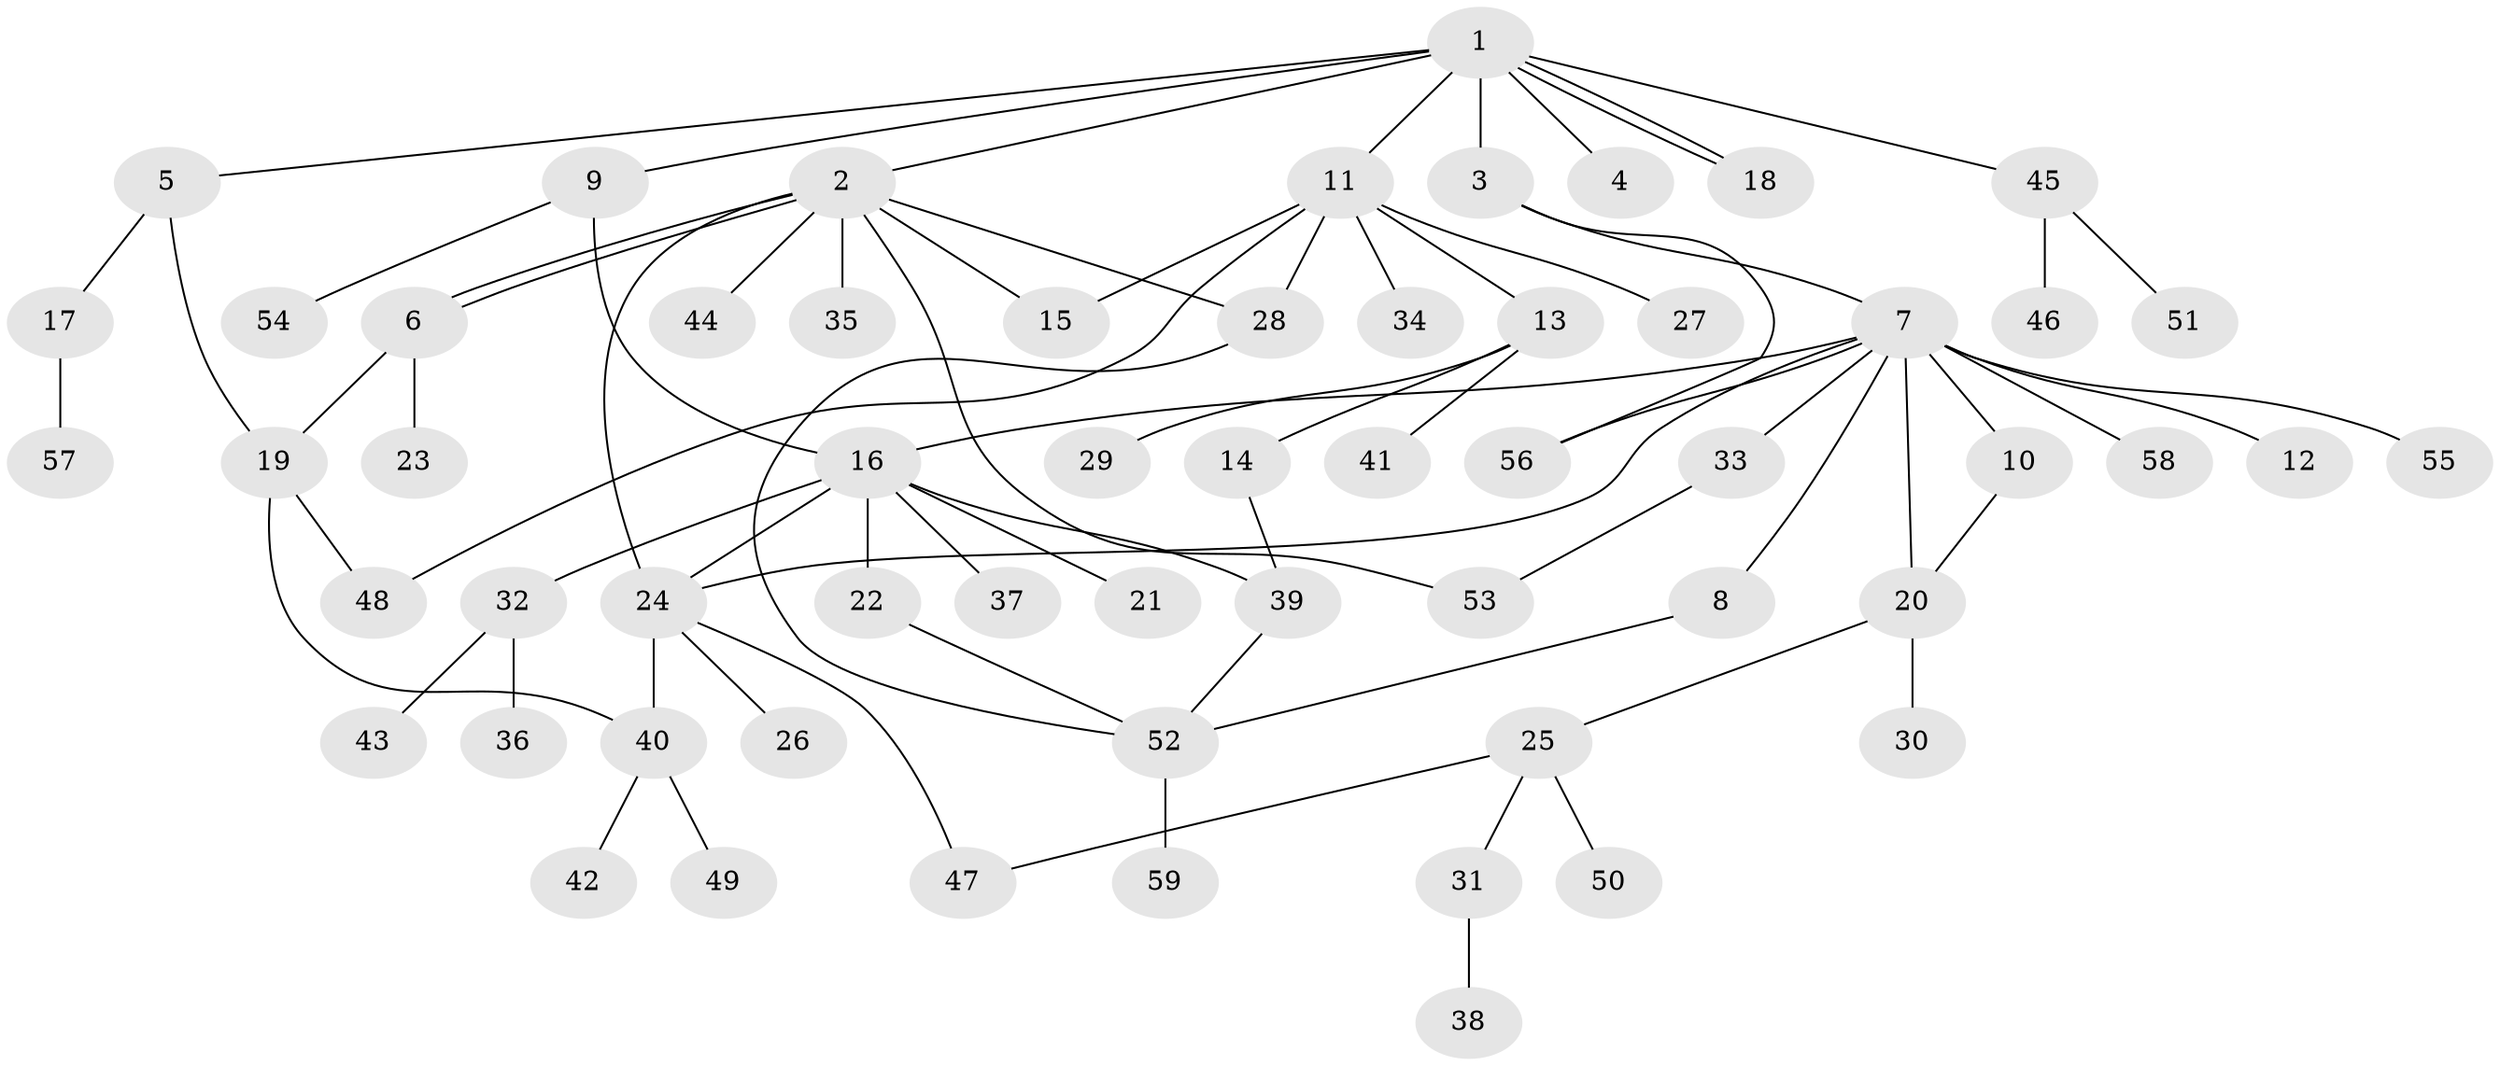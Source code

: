 // coarse degree distribution, {8: 0.02857142857142857, 7: 0.05714285714285714, 1: 0.5142857142857142, 2: 0.3142857142857143, 3: 0.02857142857142857, 10: 0.02857142857142857, 11: 0.02857142857142857}
// Generated by graph-tools (version 1.1) at 2025/52/03/04/25 21:52:01]
// undirected, 59 vertices, 76 edges
graph export_dot {
graph [start="1"]
  node [color=gray90,style=filled];
  1;
  2;
  3;
  4;
  5;
  6;
  7;
  8;
  9;
  10;
  11;
  12;
  13;
  14;
  15;
  16;
  17;
  18;
  19;
  20;
  21;
  22;
  23;
  24;
  25;
  26;
  27;
  28;
  29;
  30;
  31;
  32;
  33;
  34;
  35;
  36;
  37;
  38;
  39;
  40;
  41;
  42;
  43;
  44;
  45;
  46;
  47;
  48;
  49;
  50;
  51;
  52;
  53;
  54;
  55;
  56;
  57;
  58;
  59;
  1 -- 2;
  1 -- 3;
  1 -- 4;
  1 -- 5;
  1 -- 9;
  1 -- 11;
  1 -- 18;
  1 -- 18;
  1 -- 45;
  2 -- 6;
  2 -- 6;
  2 -- 15;
  2 -- 24;
  2 -- 28;
  2 -- 35;
  2 -- 44;
  2 -- 53;
  3 -- 7;
  3 -- 56;
  5 -- 17;
  5 -- 19;
  6 -- 19;
  6 -- 23;
  7 -- 8;
  7 -- 10;
  7 -- 12;
  7 -- 16;
  7 -- 20;
  7 -- 24;
  7 -- 33;
  7 -- 55;
  7 -- 56;
  7 -- 58;
  8 -- 52;
  9 -- 16;
  9 -- 54;
  10 -- 20;
  11 -- 13;
  11 -- 15;
  11 -- 27;
  11 -- 28;
  11 -- 34;
  11 -- 48;
  13 -- 14;
  13 -- 29;
  13 -- 41;
  14 -- 39;
  16 -- 21;
  16 -- 22;
  16 -- 24;
  16 -- 32;
  16 -- 37;
  16 -- 39;
  17 -- 57;
  19 -- 40;
  19 -- 48;
  20 -- 25;
  20 -- 30;
  22 -- 52;
  24 -- 26;
  24 -- 40;
  24 -- 47;
  25 -- 31;
  25 -- 47;
  25 -- 50;
  28 -- 52;
  31 -- 38;
  32 -- 36;
  32 -- 43;
  33 -- 53;
  39 -- 52;
  40 -- 42;
  40 -- 49;
  45 -- 46;
  45 -- 51;
  52 -- 59;
}
